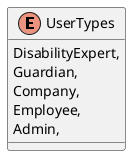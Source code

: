 @startuml
enum UserTypes {
    DisabilityExpert,
    Guardian,
    Company,
    Employee,
    Admin,
}
@enduml
